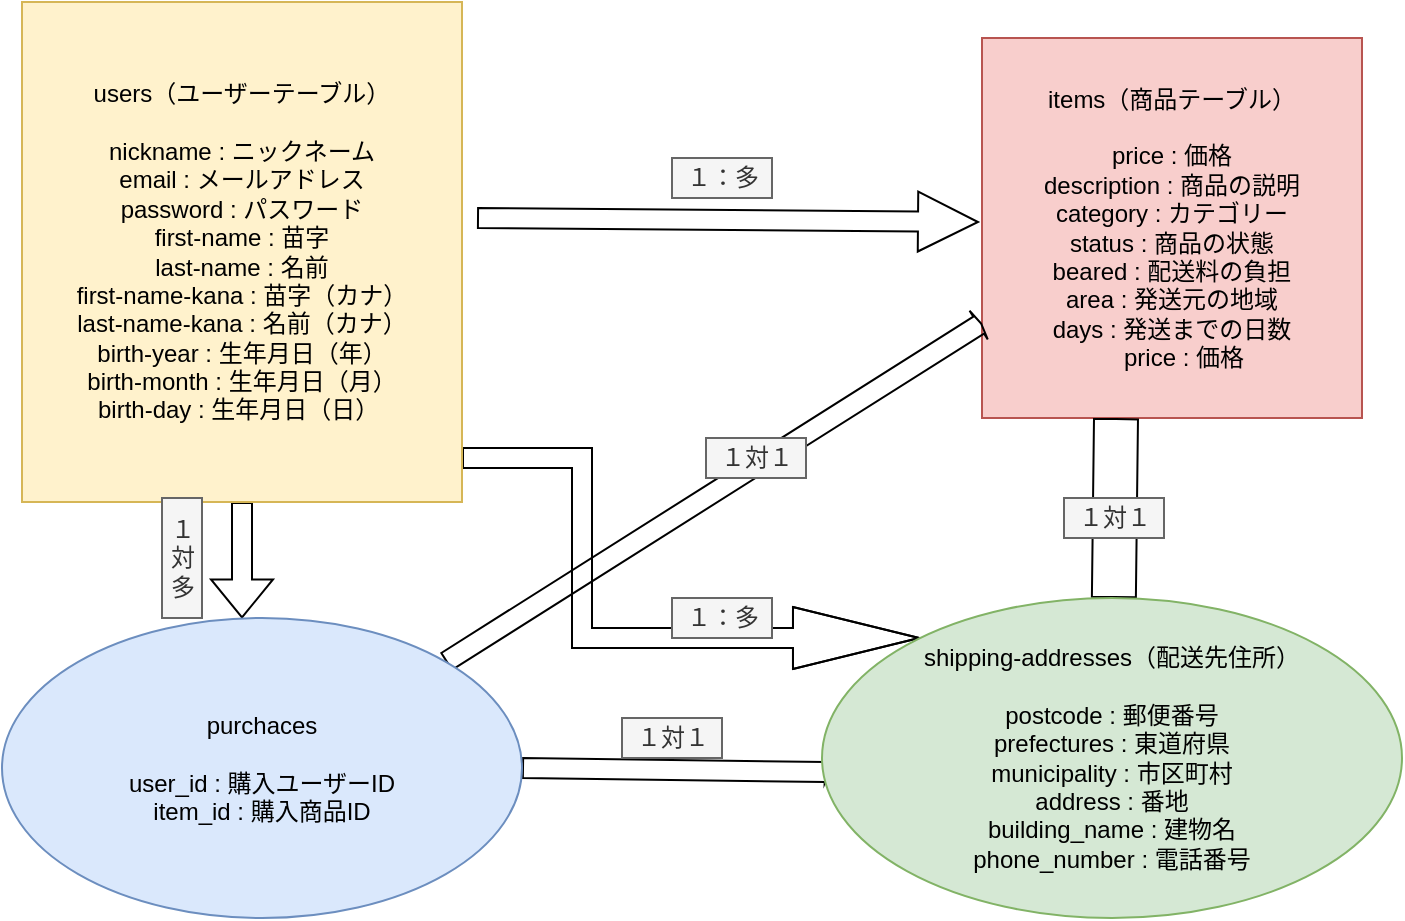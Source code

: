 <mxfile version="13.6.5">
    <diagram id="rELO_ynSzaifTVoMeoe0" name="ページ1">
        <mxGraphModel dx="706" dy="464" grid="1" gridSize="10" guides="1" tooltips="1" connect="1" arrows="1" fold="1" page="1" pageScale="1" pageWidth="827" pageHeight="1169" math="0" shadow="0">
            <root>
                <mxCell id="0"/>
                <mxCell id="1" parent="0"/>
                <mxCell id="8" value="" style="edgeStyle=orthogonalEdgeStyle;shape=arrow;rounded=0;orthogonalLoop=1;jettySize=auto;html=1;" parent="1" edge="1">
                    <mxGeometry relative="1" as="geometry">
                        <mxPoint x="248" y="120" as="sourcePoint"/>
                        <mxPoint x="498" y="122" as="targetPoint"/>
                    </mxGeometry>
                </mxCell>
                <mxCell id="13" value="" style="edgeStyle=orthogonalEdgeStyle;shape=flexArrow;rounded=0;jumpSize=13;orthogonalLoop=1;jettySize=auto;html=1;fontColor=#000000;" parent="1" source="2" target="9" edge="1">
                    <mxGeometry relative="1" as="geometry">
                        <Array as="points">
                            <mxPoint x="130" y="340"/>
                            <mxPoint x="130" y="340"/>
                        </Array>
                    </mxGeometry>
                </mxCell>
                <mxCell id="16" style="edgeStyle=orthogonalEdgeStyle;shape=flexArrow;rounded=0;jumpSize=13;orthogonalLoop=1;jettySize=auto;html=1;fontColor=#000000;width=10;endSize=20.7;" parent="1" source="2" target="10" edge="1">
                    <mxGeometry relative="1" as="geometry">
                        <Array as="points">
                            <mxPoint x="300" y="240"/>
                            <mxPoint x="300" y="330"/>
                        </Array>
                    </mxGeometry>
                </mxCell>
                <mxCell id="2" value="users（ユーザーテーブル）&lt;br&gt;&lt;br&gt;nickname : ニックネーム&lt;br&gt;email : メールアドレス&lt;br&gt;password : パスワード&lt;br&gt;first-name : 苗字&lt;br&gt;last-name : 名前&lt;br&gt;first-name-kana : 苗字（カナ）&lt;br&gt;last-name-kana : 名前（カナ）&lt;br&gt;birth-year : 生年月日（年）&lt;br&gt;birth-month : 生年月日（月）&lt;br&gt;birth-day : 生年月日（日）&amp;nbsp;" style="whiteSpace=wrap;html=1;fillColor=#fff2cc;strokeColor=#d6b656;fontColor=#000000;" parent="1" vertex="1">
                    <mxGeometry x="20" y="12" width="220" height="250" as="geometry"/>
                </mxCell>
                <mxCell id="3" value="items（商品テーブル）&lt;br&gt;&lt;br&gt;price : 価格&lt;br&gt;description : 商品の説明&lt;br&gt;category : カテゴリー&lt;br&gt;status : 商品の状態&lt;br&gt;beared : 配送料の負担&lt;br&gt;area : 発送元の地域&lt;br&gt;days : 発送までの日数&lt;br&gt;　price : 価格" style="whiteSpace=wrap;html=1;fillColor=#f8cecc;strokeColor=#b85450;fontColor=#000000;" parent="1" vertex="1">
                    <mxGeometry x="500" y="30" width="190" height="190" as="geometry"/>
                </mxCell>
                <mxCell id="17" style="edgeStyle=none;shape=flexArrow;rounded=0;jumpSize=13;orthogonalLoop=1;jettySize=auto;html=1;exitX=1;exitY=0;exitDx=0;exitDy=0;entryX=0;entryY=0.75;entryDx=0;entryDy=0;fontColor=#000000;endWidth=6;endSize=0.16;" parent="1" source="9" target="3" edge="1">
                    <mxGeometry relative="1" as="geometry"/>
                </mxCell>
                <mxCell id="19" style="edgeStyle=none;shape=flexArrow;rounded=0;jumpSize=13;orthogonalLoop=1;jettySize=auto;html=1;entryX=-0.014;entryY=0.544;entryDx=0;entryDy=0;entryPerimeter=0;fontColor=#000000;endWidth=0;endSize=0.35;exitX=1;exitY=0.5;exitDx=0;exitDy=0;" parent="1" source="9" edge="1">
                    <mxGeometry relative="1" as="geometry">
                        <mxPoint x="277.99" y="395.945" as="sourcePoint"/>
                        <mxPoint x="423.94" y="397.04" as="targetPoint"/>
                    </mxGeometry>
                </mxCell>
                <mxCell id="9" value="purchaces&lt;br&gt;&lt;br&gt;user_id : 購入ユーザーID&lt;br&gt;item_id : 購入商品ID" style="ellipse;whiteSpace=wrap;html=1;fillColor=#dae8fc;strokeColor=#6c8ebf;fontColor=#000000;" parent="1" vertex="1">
                    <mxGeometry x="10" y="320" width="260" height="150" as="geometry"/>
                </mxCell>
                <mxCell id="18" value="" style="edgeStyle=none;shape=flexArrow;rounded=0;jumpSize=13;orthogonalLoop=1;jettySize=auto;html=1;fontColor=#000000;width=22;endSize=-0.3;endWidth=0;" parent="1" source="10" edge="1">
                    <mxGeometry relative="1" as="geometry">
                        <mxPoint x="567" y="220" as="targetPoint"/>
                    </mxGeometry>
                </mxCell>
                <mxCell id="10" value="shipping-addresses（配送先住所）&lt;br&gt;&lt;br&gt;postcode : 郵便番号&lt;br&gt;prefectures : 東道府県&lt;br&gt;municipality : 市区町村&lt;br&gt;address : 番地&lt;br&gt;building_name : 建物名&lt;br&gt;phone_number : 電話番号" style="ellipse;whiteSpace=wrap;html=1;fillColor=#d5e8d4;strokeColor=#82b366;fontColor=#000000;" parent="1" vertex="1">
                    <mxGeometry x="420" y="310" width="290" height="160" as="geometry"/>
                </mxCell>
                <mxCell id="20" value="１：多" style="text;html=1;resizable=0;autosize=1;align=center;verticalAlign=middle;points=[];fillColor=#f5f5f5;strokeColor=#666666;rounded=0;fontColor=#333333;" parent="1" vertex="1">
                    <mxGeometry x="345" y="90" width="50" height="20" as="geometry"/>
                </mxCell>
                <mxCell id="21" value="１対１" style="text;html=1;resizable=0;autosize=1;align=center;verticalAlign=middle;points=[];fillColor=#f5f5f5;strokeColor=#666666;rounded=0;fontColor=#333333;" parent="1" vertex="1">
                    <mxGeometry x="362" y="230" width="50" height="20" as="geometry"/>
                </mxCell>
                <mxCell id="23" value="１対１" style="text;html=1;resizable=0;autosize=1;align=center;verticalAlign=middle;points=[];fillColor=#f5f5f5;strokeColor=#666666;rounded=0;fontColor=#333333;" parent="1" vertex="1">
                    <mxGeometry x="541" y="260" width="50" height="20" as="geometry"/>
                </mxCell>
                <mxCell id="25" value="１対１" style="text;html=1;resizable=0;autosize=1;align=center;verticalAlign=middle;points=[];fillColor=#f5f5f5;strokeColor=#666666;rounded=0;fontColor=#333333;" parent="1" vertex="1">
                    <mxGeometry x="320" y="370" width="50" height="20" as="geometry"/>
                </mxCell>
                <mxCell id="26" value="１&lt;br&gt;対&lt;br&gt;多" style="text;html=1;resizable=0;autosize=1;align=center;verticalAlign=middle;points=[];fillColor=#f5f5f5;strokeColor=#666666;rounded=0;fontColor=#333333;rotation=90;horizontal=0;" parent="1" vertex="1">
                    <mxGeometry x="70" y="280" width="60" height="20" as="geometry"/>
                </mxCell>
                <mxCell id="27" value="１：多" style="text;html=1;resizable=0;autosize=1;align=center;verticalAlign=middle;points=[];fillColor=#f5f5f5;strokeColor=#666666;rounded=0;fontColor=#333333;" parent="1" vertex="1">
                    <mxGeometry x="345" y="310" width="50" height="20" as="geometry"/>
                </mxCell>
            </root>
        </mxGraphModel>
    </diagram>
</mxfile>